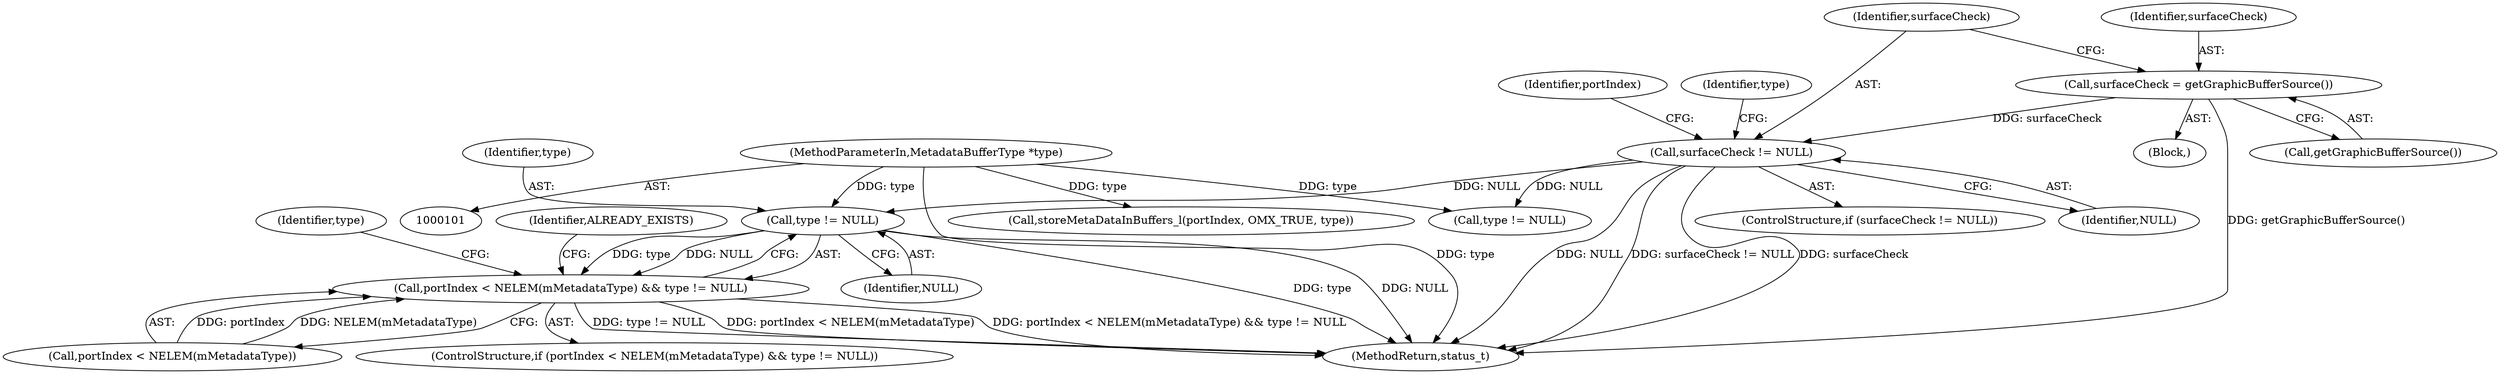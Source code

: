 digraph "0_Android_0f177948ae2640bfe4d70f8e4248e106406b3b0a_7@pointer" {
"1000145" [label="(Call,type != NULL)"];
"1000104" [label="(MethodParameterIn,MetadataBufferType *type)"];
"1000135" [label="(Call,surfaceCheck != NULL)"];
"1000131" [label="(Call,surfaceCheck = getGraphicBufferSource())"];
"1000140" [label="(Call,portIndex < NELEM(mMetadataType) && type != NULL)"];
"1000283" [label="(MethodReturn,status_t)"];
"1000133" [label="(Call,getGraphicBufferSource())"];
"1000156" [label="(Identifier,ALREADY_EXISTS)"];
"1000137" [label="(Identifier,NULL)"];
"1000168" [label="(Call,storeMetaDataInBuffers_l(portIndex, OMX_TRUE, type))"];
"1000141" [label="(Call,portIndex < NELEM(mMetadataType))"];
"1000134" [label="(ControlStructure,if (surfaceCheck != NULL))"];
"1000159" [label="(Identifier,type)"];
"1000140" [label="(Call,portIndex < NELEM(mMetadataType) && type != NULL)"];
"1000142" [label="(Identifier,portIndex)"];
"1000105" [label="(Block,)"];
"1000145" [label="(Call,type != NULL)"];
"1000135" [label="(Call,surfaceCheck != NULL)"];
"1000146" [label="(Identifier,type)"];
"1000139" [label="(ControlStructure,if (portIndex < NELEM(mMetadataType) && type != NULL))"];
"1000158" [label="(Call,type != NULL)"];
"1000132" [label="(Identifier,surfaceCheck)"];
"1000147" [label="(Identifier,NULL)"];
"1000131" [label="(Call,surfaceCheck = getGraphicBufferSource())"];
"1000104" [label="(MethodParameterIn,MetadataBufferType *type)"];
"1000151" [label="(Identifier,type)"];
"1000136" [label="(Identifier,surfaceCheck)"];
"1000145" -> "1000140"  [label="AST: "];
"1000145" -> "1000147"  [label="CFG: "];
"1000146" -> "1000145"  [label="AST: "];
"1000147" -> "1000145"  [label="AST: "];
"1000140" -> "1000145"  [label="CFG: "];
"1000145" -> "1000283"  [label="DDG: type"];
"1000145" -> "1000283"  [label="DDG: NULL"];
"1000145" -> "1000140"  [label="DDG: type"];
"1000145" -> "1000140"  [label="DDG: NULL"];
"1000104" -> "1000145"  [label="DDG: type"];
"1000135" -> "1000145"  [label="DDG: NULL"];
"1000104" -> "1000101"  [label="AST: "];
"1000104" -> "1000283"  [label="DDG: type"];
"1000104" -> "1000158"  [label="DDG: type"];
"1000104" -> "1000168"  [label="DDG: type"];
"1000135" -> "1000134"  [label="AST: "];
"1000135" -> "1000137"  [label="CFG: "];
"1000136" -> "1000135"  [label="AST: "];
"1000137" -> "1000135"  [label="AST: "];
"1000142" -> "1000135"  [label="CFG: "];
"1000159" -> "1000135"  [label="CFG: "];
"1000135" -> "1000283"  [label="DDG: surfaceCheck != NULL"];
"1000135" -> "1000283"  [label="DDG: surfaceCheck"];
"1000135" -> "1000283"  [label="DDG: NULL"];
"1000131" -> "1000135"  [label="DDG: surfaceCheck"];
"1000135" -> "1000158"  [label="DDG: NULL"];
"1000131" -> "1000105"  [label="AST: "];
"1000131" -> "1000133"  [label="CFG: "];
"1000132" -> "1000131"  [label="AST: "];
"1000133" -> "1000131"  [label="AST: "];
"1000136" -> "1000131"  [label="CFG: "];
"1000131" -> "1000283"  [label="DDG: getGraphicBufferSource()"];
"1000140" -> "1000139"  [label="AST: "];
"1000140" -> "1000141"  [label="CFG: "];
"1000141" -> "1000140"  [label="AST: "];
"1000151" -> "1000140"  [label="CFG: "];
"1000156" -> "1000140"  [label="CFG: "];
"1000140" -> "1000283"  [label="DDG: portIndex < NELEM(mMetadataType)"];
"1000140" -> "1000283"  [label="DDG: portIndex < NELEM(mMetadataType) && type != NULL"];
"1000140" -> "1000283"  [label="DDG: type != NULL"];
"1000141" -> "1000140"  [label="DDG: portIndex"];
"1000141" -> "1000140"  [label="DDG: NELEM(mMetadataType)"];
}
